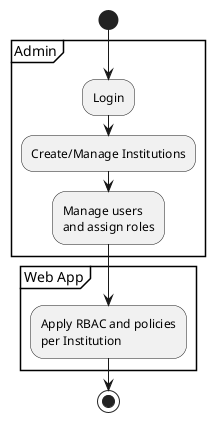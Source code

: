 @startuml activity admin
start
partition "Admin" {
  :Login;
  :Create/Manage Institutions;
  :Manage users\nand assign roles;
}
partition "Web App" {
  :Apply RBAC and policies\nper Institution;
}
stop
@enduml
